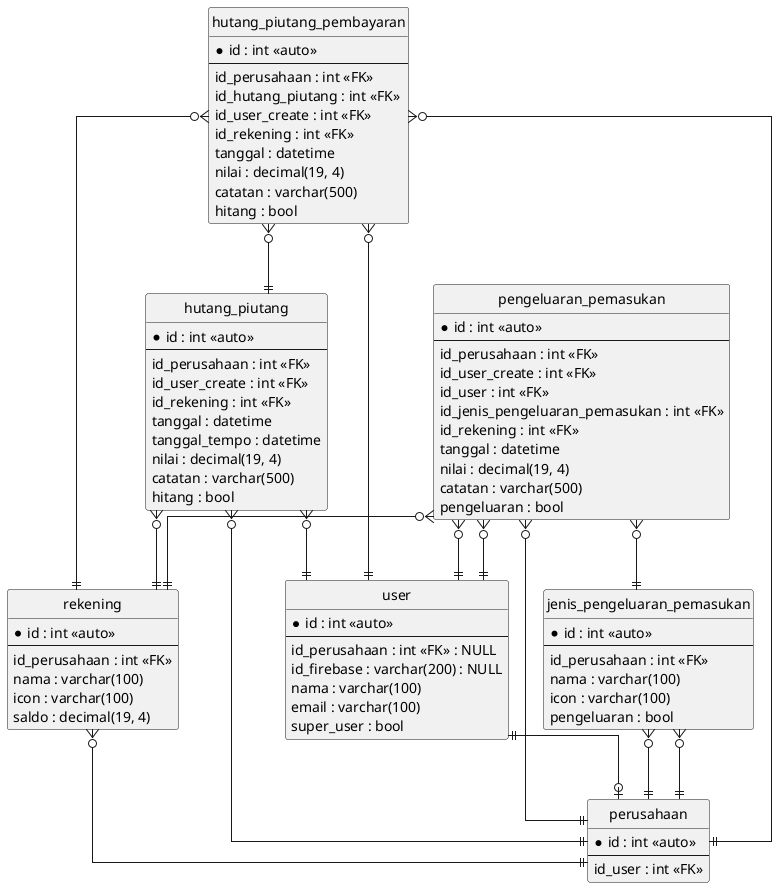 @startuml sample

hide circle
skinparam linetype ortho

entity "user" as user {
    *id : int <<auto>>
    --
    id_perusahaan : int <<FK>> : NULL
    id_firebase : varchar(200) : NULL
    nama : varchar(100)
    email : varchar(100)
    super_user : bool
}

entity "perusahaan" as perusahaan {
    *id : int <<auto>>
    --
    id_user : int <<FK>>
}

entity "rekening" as rekening {
    *id : int <<auto>>
    --
    id_perusahaan : int <<FK>>
    nama : varchar(100)
    icon : varchar(100)
    saldo : decimal(19, 4)
}

entity "jenis_pengeluaran_pemasukan" as jenis_pengeluaran_pemasukan {
    *id : int <<auto>>
    --
    id_perusahaan : int <<FK>>
    nama : varchar(100)
    icon : varchar(100)
    pengeluaran : bool
}

entity "pengeluaran_pemasukan" as pengeluaran_pemasukan {
    *id : int <<auto>>
    --
    id_perusahaan : int <<FK>>
    id_user_create : int <<FK>>
    id_user : int <<FK>>
    id_jenis_pengeluaran_pemasukan : int <<FK>>
    id_rekening : int <<FK>>
    tanggal : datetime
    nilai : decimal(19, 4)
    catatan : varchar(500)
    pengeluaran : bool
}

entity "hutang_piutang" as hutang_piutang {
    *id : int <<auto>>
    --
    id_perusahaan : int <<FK>>
    id_user_create : int <<FK>>
    id_rekening : int <<FK>>
    tanggal : datetime
    tanggal_tempo : datetime
    nilai : decimal(19, 4)
    catatan : varchar(500)
    hitang : bool
}

entity "hutang_piutang_pembayaran" as hutang_piutang_pembayaran {
    *id : int <<auto>>
    --
    id_perusahaan : int <<FK>>
    id_hutang_piutang : int <<FK>>
    id_user_create : int <<FK>>
    id_rekening : int <<FK>>
    tanggal : datetime
    nilai : decimal(19, 4)
    catatan : varchar(500)
    hitang : bool
}

user ||--o| perusahaan
rekening }o--|| perusahaan
jenis_pengeluaran_pemasukan }o--|| perusahaan
jenis_pengeluaran_pemasukan }o--|| perusahaan
pengeluaran_pemasukan }o--|| perusahaan
pengeluaran_pemasukan }o--|| user
pengeluaran_pemasukan }o--|| user
pengeluaran_pemasukan }o--|| jenis_pengeluaran_pemasukan
pengeluaran_pemasukan }o--|| rekening
hutang_piutang }o--|| perusahaan
hutang_piutang }o--|| user
hutang_piutang }o--|| rekening
hutang_piutang_pembayaran }o--|| perusahaan
hutang_piutang_pembayaran }o--|| hutang_piutang
hutang_piutang_pembayaran }o--|| user
hutang_piutang_pembayaran }o--|| rekening

@enduml